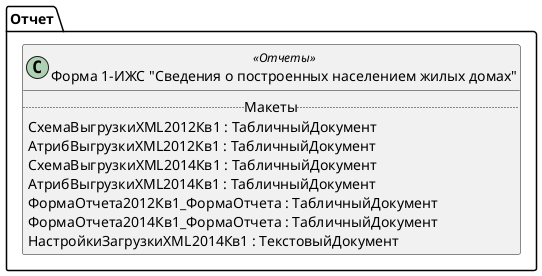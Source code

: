 ﻿@startuml РегламентированныйОтчетСтатистикаФорма1ИЖС
'!include templates.wsd
'..\include templates.wsd
class Отчет.РегламентированныйОтчетСтатистикаФорма1ИЖС as "Форма 1-ИЖС "Сведения о построенных населением жилых домах"" <<Отчеты>>
{
..Макеты..
СхемаВыгрузкиXML2012Кв1 : ТабличныйДокумент
АтрибВыгрузкиXML2012Кв1 : ТабличныйДокумент
СхемаВыгрузкиXML2014Кв1 : ТабличныйДокумент
АтрибВыгрузкиXML2014Кв1 : ТабличныйДокумент
ФормаОтчета2012Кв1_ФормаОтчета : ТабличныйДокумент
ФормаОтчета2014Кв1_ФормаОтчета : ТабличныйДокумент
НастройкиЗагрузкиXML2014Кв1 : ТекстовыйДокумент
}
@enduml
